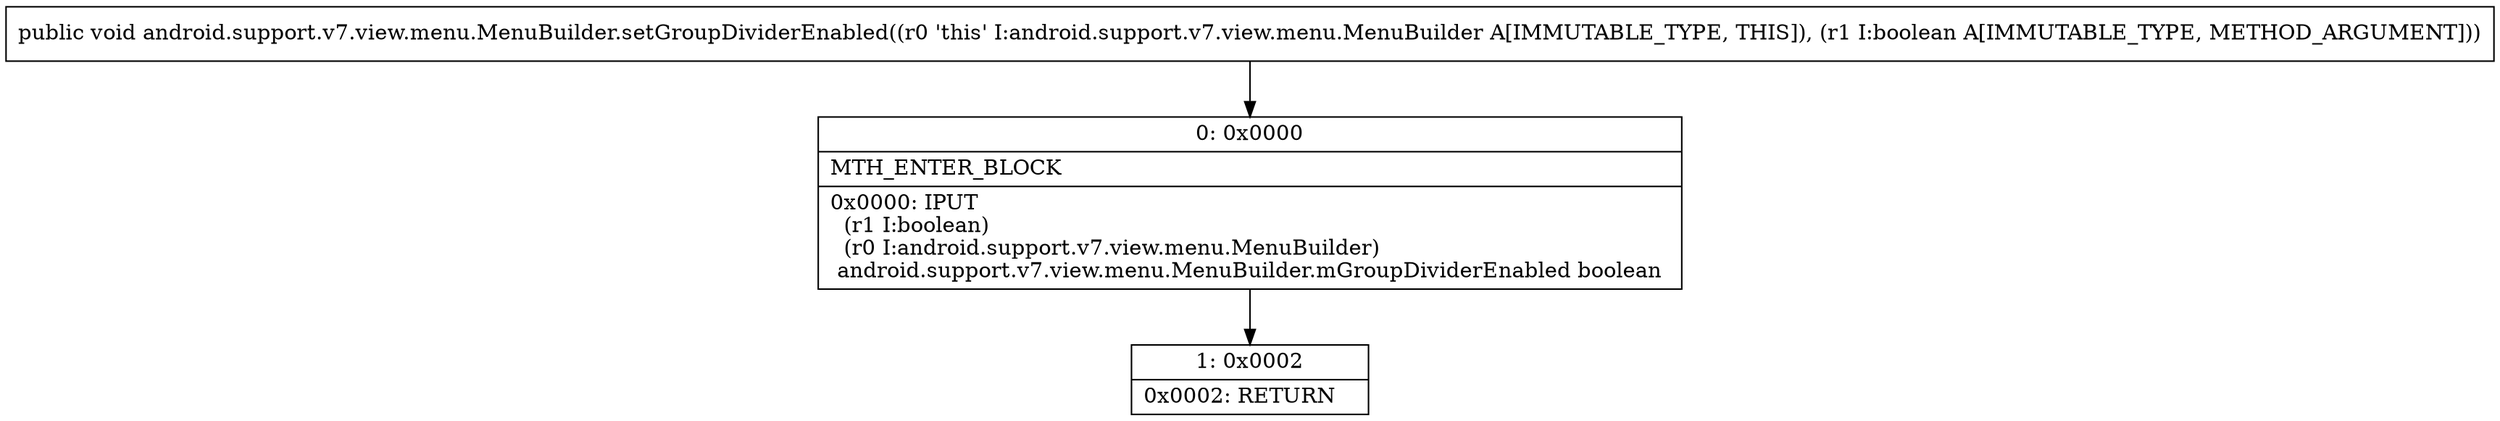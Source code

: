 digraph "CFG forandroid.support.v7.view.menu.MenuBuilder.setGroupDividerEnabled(Z)V" {
Node_0 [shape=record,label="{0\:\ 0x0000|MTH_ENTER_BLOCK\l|0x0000: IPUT  \l  (r1 I:boolean)\l  (r0 I:android.support.v7.view.menu.MenuBuilder)\l android.support.v7.view.menu.MenuBuilder.mGroupDividerEnabled boolean \l}"];
Node_1 [shape=record,label="{1\:\ 0x0002|0x0002: RETURN   \l}"];
MethodNode[shape=record,label="{public void android.support.v7.view.menu.MenuBuilder.setGroupDividerEnabled((r0 'this' I:android.support.v7.view.menu.MenuBuilder A[IMMUTABLE_TYPE, THIS]), (r1 I:boolean A[IMMUTABLE_TYPE, METHOD_ARGUMENT])) }"];
MethodNode -> Node_0;
Node_0 -> Node_1;
}

